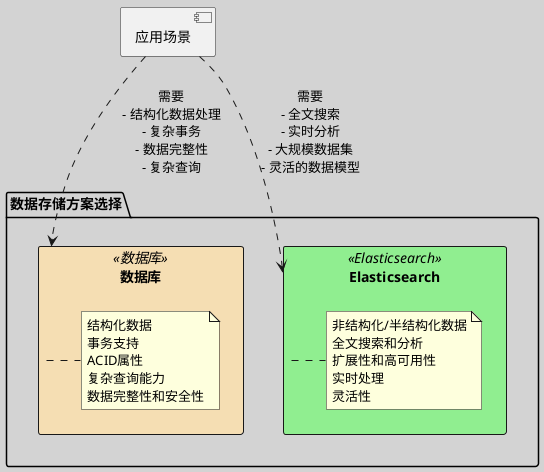 @startuml
skinparam backgroundColor #D3D3D3

skinparam rectangle {
    BackgroundColor<<数据库>> Wheat
    BackgroundColor<<Elasticsearch>> LightGreen
}

package "数据存储方案选择" {
    rectangle 数据库 <<数据库>> as DB {
        note right of DB
            结构化数据
            事务支持
            ACID属性
            复杂查询能力
            数据完整性和安全性
        end note
    }

    rectangle Elasticsearch <<Elasticsearch>> as ES {
        note right of ES
            非结构化/半结构化数据
            全文搜索和分析
            扩展性和高可用性
            实时处理
            灵活性
        end note
    }
}

[应用场景] ..> DB : 需要\n- 结构化数据处理\n- 复杂事务\n- 数据完整性\n- 复杂查询
[应用场景] ..> ES : 需要\n- 全文搜索\n- 实时分析\n- 大规模数据集\n- 灵活的数据模型

@enduml
